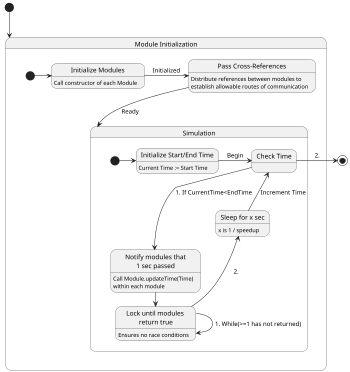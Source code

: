 @startuml
scale 350 width
[*] --> Initialization

state "Module Initialization" as Initialization {
  [*] -> InitializeModules
  state "Initialize Modules" as InitializeModules: Call constructor of each Module
  InitializeModules -> PassReferences : Initialized

  state "Pass Cross-References" as PassReferences: Distribute references between modules to\nestablish allowable routes of communication
  PassReferences --> Simulation : Ready
}

state "Simulation" as Simulation{
  [*] -> InitializeTime

  state "Initialize Start/End Time" as InitializeTime : Current Time := Start Time
  InitializeTime -right-> CheckTime : Begin

  state "Check Time" as CheckTime
  CheckTime --> NotifyModules : 1. If CurrentTime<EndTime

  state "Notify modules that\n1 sec passed" as NotifyModules : Call Module.updateTime(Time)\nwithin each module
  NotifyModules-right->WaitForUpdates

  WaitForUpdates-->WaitForUpdates : 1. While(>=1 has not returned)

  state "Lock until modules \nreturn true" as WaitForUpdates : Ensures no race conditions
  WaitForUpdates-up->Sleep: 2.

  state "Sleep for x sec" as Sleep : x is 1 / speedup
  Sleep-up->CheckTime: Increment Time

}
  CheckTime -right-> [*] : 2.
@enduml
